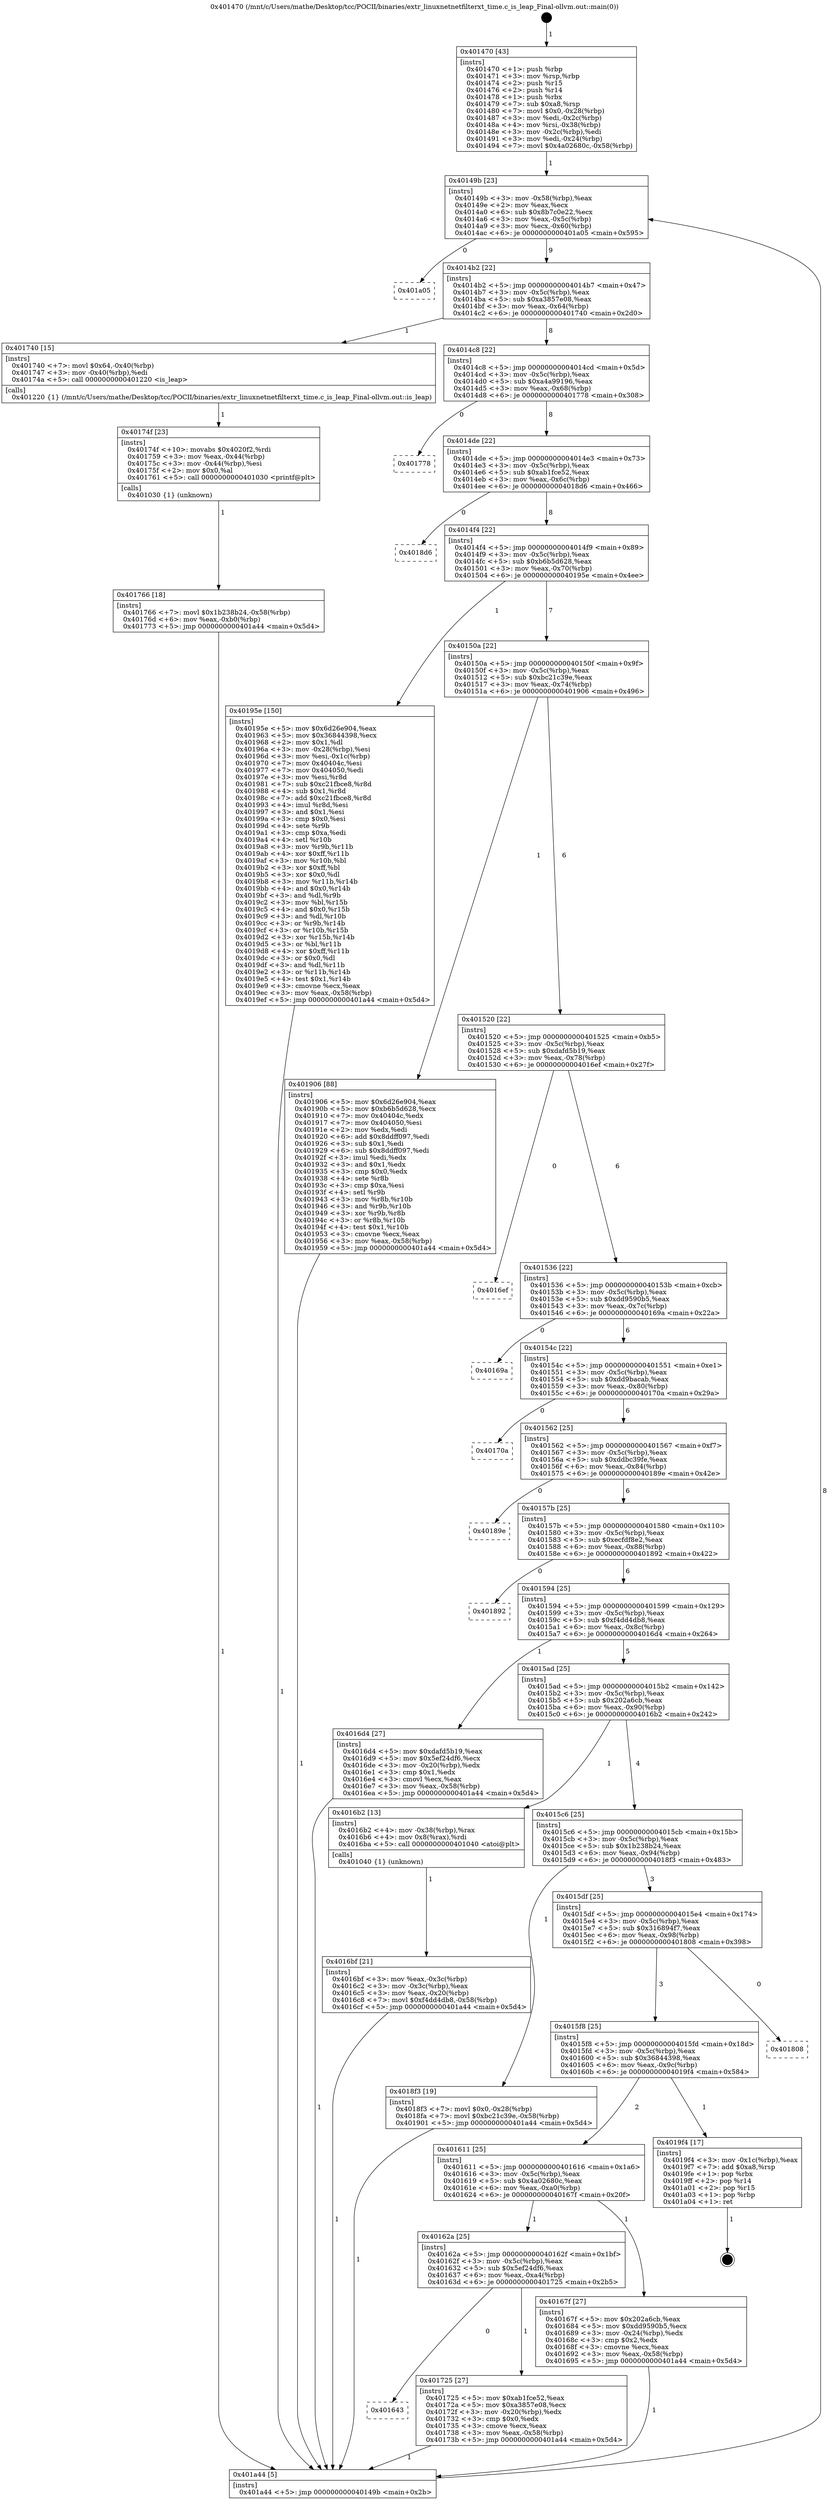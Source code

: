 digraph "0x401470" {
  label = "0x401470 (/mnt/c/Users/mathe/Desktop/tcc/POCII/binaries/extr_linuxnetnetfilterxt_time.c_is_leap_Final-ollvm.out::main(0))"
  labelloc = "t"
  node[shape=record]

  Entry [label="",width=0.3,height=0.3,shape=circle,fillcolor=black,style=filled]
  "0x40149b" [label="{
     0x40149b [23]\l
     | [instrs]\l
     &nbsp;&nbsp;0x40149b \<+3\>: mov -0x58(%rbp),%eax\l
     &nbsp;&nbsp;0x40149e \<+2\>: mov %eax,%ecx\l
     &nbsp;&nbsp;0x4014a0 \<+6\>: sub $0x8b7c0e22,%ecx\l
     &nbsp;&nbsp;0x4014a6 \<+3\>: mov %eax,-0x5c(%rbp)\l
     &nbsp;&nbsp;0x4014a9 \<+3\>: mov %ecx,-0x60(%rbp)\l
     &nbsp;&nbsp;0x4014ac \<+6\>: je 0000000000401a05 \<main+0x595\>\l
  }"]
  "0x401a05" [label="{
     0x401a05\l
  }", style=dashed]
  "0x4014b2" [label="{
     0x4014b2 [22]\l
     | [instrs]\l
     &nbsp;&nbsp;0x4014b2 \<+5\>: jmp 00000000004014b7 \<main+0x47\>\l
     &nbsp;&nbsp;0x4014b7 \<+3\>: mov -0x5c(%rbp),%eax\l
     &nbsp;&nbsp;0x4014ba \<+5\>: sub $0xa3857e08,%eax\l
     &nbsp;&nbsp;0x4014bf \<+3\>: mov %eax,-0x64(%rbp)\l
     &nbsp;&nbsp;0x4014c2 \<+6\>: je 0000000000401740 \<main+0x2d0\>\l
  }"]
  Exit [label="",width=0.3,height=0.3,shape=circle,fillcolor=black,style=filled,peripheries=2]
  "0x401740" [label="{
     0x401740 [15]\l
     | [instrs]\l
     &nbsp;&nbsp;0x401740 \<+7\>: movl $0x64,-0x40(%rbp)\l
     &nbsp;&nbsp;0x401747 \<+3\>: mov -0x40(%rbp),%edi\l
     &nbsp;&nbsp;0x40174a \<+5\>: call 0000000000401220 \<is_leap\>\l
     | [calls]\l
     &nbsp;&nbsp;0x401220 \{1\} (/mnt/c/Users/mathe/Desktop/tcc/POCII/binaries/extr_linuxnetnetfilterxt_time.c_is_leap_Final-ollvm.out::is_leap)\l
  }"]
  "0x4014c8" [label="{
     0x4014c8 [22]\l
     | [instrs]\l
     &nbsp;&nbsp;0x4014c8 \<+5\>: jmp 00000000004014cd \<main+0x5d\>\l
     &nbsp;&nbsp;0x4014cd \<+3\>: mov -0x5c(%rbp),%eax\l
     &nbsp;&nbsp;0x4014d0 \<+5\>: sub $0xa4a99196,%eax\l
     &nbsp;&nbsp;0x4014d5 \<+3\>: mov %eax,-0x68(%rbp)\l
     &nbsp;&nbsp;0x4014d8 \<+6\>: je 0000000000401778 \<main+0x308\>\l
  }"]
  "0x401766" [label="{
     0x401766 [18]\l
     | [instrs]\l
     &nbsp;&nbsp;0x401766 \<+7\>: movl $0x1b238b24,-0x58(%rbp)\l
     &nbsp;&nbsp;0x40176d \<+6\>: mov %eax,-0xb0(%rbp)\l
     &nbsp;&nbsp;0x401773 \<+5\>: jmp 0000000000401a44 \<main+0x5d4\>\l
  }"]
  "0x401778" [label="{
     0x401778\l
  }", style=dashed]
  "0x4014de" [label="{
     0x4014de [22]\l
     | [instrs]\l
     &nbsp;&nbsp;0x4014de \<+5\>: jmp 00000000004014e3 \<main+0x73\>\l
     &nbsp;&nbsp;0x4014e3 \<+3\>: mov -0x5c(%rbp),%eax\l
     &nbsp;&nbsp;0x4014e6 \<+5\>: sub $0xab1fce52,%eax\l
     &nbsp;&nbsp;0x4014eb \<+3\>: mov %eax,-0x6c(%rbp)\l
     &nbsp;&nbsp;0x4014ee \<+6\>: je 00000000004018d6 \<main+0x466\>\l
  }"]
  "0x40174f" [label="{
     0x40174f [23]\l
     | [instrs]\l
     &nbsp;&nbsp;0x40174f \<+10\>: movabs $0x4020f2,%rdi\l
     &nbsp;&nbsp;0x401759 \<+3\>: mov %eax,-0x44(%rbp)\l
     &nbsp;&nbsp;0x40175c \<+3\>: mov -0x44(%rbp),%esi\l
     &nbsp;&nbsp;0x40175f \<+2\>: mov $0x0,%al\l
     &nbsp;&nbsp;0x401761 \<+5\>: call 0000000000401030 \<printf@plt\>\l
     | [calls]\l
     &nbsp;&nbsp;0x401030 \{1\} (unknown)\l
  }"]
  "0x4018d6" [label="{
     0x4018d6\l
  }", style=dashed]
  "0x4014f4" [label="{
     0x4014f4 [22]\l
     | [instrs]\l
     &nbsp;&nbsp;0x4014f4 \<+5\>: jmp 00000000004014f9 \<main+0x89\>\l
     &nbsp;&nbsp;0x4014f9 \<+3\>: mov -0x5c(%rbp),%eax\l
     &nbsp;&nbsp;0x4014fc \<+5\>: sub $0xb6b5d628,%eax\l
     &nbsp;&nbsp;0x401501 \<+3\>: mov %eax,-0x70(%rbp)\l
     &nbsp;&nbsp;0x401504 \<+6\>: je 000000000040195e \<main+0x4ee\>\l
  }"]
  "0x401643" [label="{
     0x401643\l
  }", style=dashed]
  "0x40195e" [label="{
     0x40195e [150]\l
     | [instrs]\l
     &nbsp;&nbsp;0x40195e \<+5\>: mov $0x6d26e904,%eax\l
     &nbsp;&nbsp;0x401963 \<+5\>: mov $0x36844398,%ecx\l
     &nbsp;&nbsp;0x401968 \<+2\>: mov $0x1,%dl\l
     &nbsp;&nbsp;0x40196a \<+3\>: mov -0x28(%rbp),%esi\l
     &nbsp;&nbsp;0x40196d \<+3\>: mov %esi,-0x1c(%rbp)\l
     &nbsp;&nbsp;0x401970 \<+7\>: mov 0x40404c,%esi\l
     &nbsp;&nbsp;0x401977 \<+7\>: mov 0x404050,%edi\l
     &nbsp;&nbsp;0x40197e \<+3\>: mov %esi,%r8d\l
     &nbsp;&nbsp;0x401981 \<+7\>: sub $0xc21fbce8,%r8d\l
     &nbsp;&nbsp;0x401988 \<+4\>: sub $0x1,%r8d\l
     &nbsp;&nbsp;0x40198c \<+7\>: add $0xc21fbce8,%r8d\l
     &nbsp;&nbsp;0x401993 \<+4\>: imul %r8d,%esi\l
     &nbsp;&nbsp;0x401997 \<+3\>: and $0x1,%esi\l
     &nbsp;&nbsp;0x40199a \<+3\>: cmp $0x0,%esi\l
     &nbsp;&nbsp;0x40199d \<+4\>: sete %r9b\l
     &nbsp;&nbsp;0x4019a1 \<+3\>: cmp $0xa,%edi\l
     &nbsp;&nbsp;0x4019a4 \<+4\>: setl %r10b\l
     &nbsp;&nbsp;0x4019a8 \<+3\>: mov %r9b,%r11b\l
     &nbsp;&nbsp;0x4019ab \<+4\>: xor $0xff,%r11b\l
     &nbsp;&nbsp;0x4019af \<+3\>: mov %r10b,%bl\l
     &nbsp;&nbsp;0x4019b2 \<+3\>: xor $0xff,%bl\l
     &nbsp;&nbsp;0x4019b5 \<+3\>: xor $0x0,%dl\l
     &nbsp;&nbsp;0x4019b8 \<+3\>: mov %r11b,%r14b\l
     &nbsp;&nbsp;0x4019bb \<+4\>: and $0x0,%r14b\l
     &nbsp;&nbsp;0x4019bf \<+3\>: and %dl,%r9b\l
     &nbsp;&nbsp;0x4019c2 \<+3\>: mov %bl,%r15b\l
     &nbsp;&nbsp;0x4019c5 \<+4\>: and $0x0,%r15b\l
     &nbsp;&nbsp;0x4019c9 \<+3\>: and %dl,%r10b\l
     &nbsp;&nbsp;0x4019cc \<+3\>: or %r9b,%r14b\l
     &nbsp;&nbsp;0x4019cf \<+3\>: or %r10b,%r15b\l
     &nbsp;&nbsp;0x4019d2 \<+3\>: xor %r15b,%r14b\l
     &nbsp;&nbsp;0x4019d5 \<+3\>: or %bl,%r11b\l
     &nbsp;&nbsp;0x4019d8 \<+4\>: xor $0xff,%r11b\l
     &nbsp;&nbsp;0x4019dc \<+3\>: or $0x0,%dl\l
     &nbsp;&nbsp;0x4019df \<+3\>: and %dl,%r11b\l
     &nbsp;&nbsp;0x4019e2 \<+3\>: or %r11b,%r14b\l
     &nbsp;&nbsp;0x4019e5 \<+4\>: test $0x1,%r14b\l
     &nbsp;&nbsp;0x4019e9 \<+3\>: cmovne %ecx,%eax\l
     &nbsp;&nbsp;0x4019ec \<+3\>: mov %eax,-0x58(%rbp)\l
     &nbsp;&nbsp;0x4019ef \<+5\>: jmp 0000000000401a44 \<main+0x5d4\>\l
  }"]
  "0x40150a" [label="{
     0x40150a [22]\l
     | [instrs]\l
     &nbsp;&nbsp;0x40150a \<+5\>: jmp 000000000040150f \<main+0x9f\>\l
     &nbsp;&nbsp;0x40150f \<+3\>: mov -0x5c(%rbp),%eax\l
     &nbsp;&nbsp;0x401512 \<+5\>: sub $0xbc21c39e,%eax\l
     &nbsp;&nbsp;0x401517 \<+3\>: mov %eax,-0x74(%rbp)\l
     &nbsp;&nbsp;0x40151a \<+6\>: je 0000000000401906 \<main+0x496\>\l
  }"]
  "0x401725" [label="{
     0x401725 [27]\l
     | [instrs]\l
     &nbsp;&nbsp;0x401725 \<+5\>: mov $0xab1fce52,%eax\l
     &nbsp;&nbsp;0x40172a \<+5\>: mov $0xa3857e08,%ecx\l
     &nbsp;&nbsp;0x40172f \<+3\>: mov -0x20(%rbp),%edx\l
     &nbsp;&nbsp;0x401732 \<+3\>: cmp $0x0,%edx\l
     &nbsp;&nbsp;0x401735 \<+3\>: cmove %ecx,%eax\l
     &nbsp;&nbsp;0x401738 \<+3\>: mov %eax,-0x58(%rbp)\l
     &nbsp;&nbsp;0x40173b \<+5\>: jmp 0000000000401a44 \<main+0x5d4\>\l
  }"]
  "0x401906" [label="{
     0x401906 [88]\l
     | [instrs]\l
     &nbsp;&nbsp;0x401906 \<+5\>: mov $0x6d26e904,%eax\l
     &nbsp;&nbsp;0x40190b \<+5\>: mov $0xb6b5d628,%ecx\l
     &nbsp;&nbsp;0x401910 \<+7\>: mov 0x40404c,%edx\l
     &nbsp;&nbsp;0x401917 \<+7\>: mov 0x404050,%esi\l
     &nbsp;&nbsp;0x40191e \<+2\>: mov %edx,%edi\l
     &nbsp;&nbsp;0x401920 \<+6\>: add $0x8ddff097,%edi\l
     &nbsp;&nbsp;0x401926 \<+3\>: sub $0x1,%edi\l
     &nbsp;&nbsp;0x401929 \<+6\>: sub $0x8ddff097,%edi\l
     &nbsp;&nbsp;0x40192f \<+3\>: imul %edi,%edx\l
     &nbsp;&nbsp;0x401932 \<+3\>: and $0x1,%edx\l
     &nbsp;&nbsp;0x401935 \<+3\>: cmp $0x0,%edx\l
     &nbsp;&nbsp;0x401938 \<+4\>: sete %r8b\l
     &nbsp;&nbsp;0x40193c \<+3\>: cmp $0xa,%esi\l
     &nbsp;&nbsp;0x40193f \<+4\>: setl %r9b\l
     &nbsp;&nbsp;0x401943 \<+3\>: mov %r8b,%r10b\l
     &nbsp;&nbsp;0x401946 \<+3\>: and %r9b,%r10b\l
     &nbsp;&nbsp;0x401949 \<+3\>: xor %r9b,%r8b\l
     &nbsp;&nbsp;0x40194c \<+3\>: or %r8b,%r10b\l
     &nbsp;&nbsp;0x40194f \<+4\>: test $0x1,%r10b\l
     &nbsp;&nbsp;0x401953 \<+3\>: cmovne %ecx,%eax\l
     &nbsp;&nbsp;0x401956 \<+3\>: mov %eax,-0x58(%rbp)\l
     &nbsp;&nbsp;0x401959 \<+5\>: jmp 0000000000401a44 \<main+0x5d4\>\l
  }"]
  "0x401520" [label="{
     0x401520 [22]\l
     | [instrs]\l
     &nbsp;&nbsp;0x401520 \<+5\>: jmp 0000000000401525 \<main+0xb5\>\l
     &nbsp;&nbsp;0x401525 \<+3\>: mov -0x5c(%rbp),%eax\l
     &nbsp;&nbsp;0x401528 \<+5\>: sub $0xdafd5b19,%eax\l
     &nbsp;&nbsp;0x40152d \<+3\>: mov %eax,-0x78(%rbp)\l
     &nbsp;&nbsp;0x401530 \<+6\>: je 00000000004016ef \<main+0x27f\>\l
  }"]
  "0x4016bf" [label="{
     0x4016bf [21]\l
     | [instrs]\l
     &nbsp;&nbsp;0x4016bf \<+3\>: mov %eax,-0x3c(%rbp)\l
     &nbsp;&nbsp;0x4016c2 \<+3\>: mov -0x3c(%rbp),%eax\l
     &nbsp;&nbsp;0x4016c5 \<+3\>: mov %eax,-0x20(%rbp)\l
     &nbsp;&nbsp;0x4016c8 \<+7\>: movl $0xf4dd4db8,-0x58(%rbp)\l
     &nbsp;&nbsp;0x4016cf \<+5\>: jmp 0000000000401a44 \<main+0x5d4\>\l
  }"]
  "0x4016ef" [label="{
     0x4016ef\l
  }", style=dashed]
  "0x401536" [label="{
     0x401536 [22]\l
     | [instrs]\l
     &nbsp;&nbsp;0x401536 \<+5\>: jmp 000000000040153b \<main+0xcb\>\l
     &nbsp;&nbsp;0x40153b \<+3\>: mov -0x5c(%rbp),%eax\l
     &nbsp;&nbsp;0x40153e \<+5\>: sub $0xdd9590b5,%eax\l
     &nbsp;&nbsp;0x401543 \<+3\>: mov %eax,-0x7c(%rbp)\l
     &nbsp;&nbsp;0x401546 \<+6\>: je 000000000040169a \<main+0x22a\>\l
  }"]
  "0x401470" [label="{
     0x401470 [43]\l
     | [instrs]\l
     &nbsp;&nbsp;0x401470 \<+1\>: push %rbp\l
     &nbsp;&nbsp;0x401471 \<+3\>: mov %rsp,%rbp\l
     &nbsp;&nbsp;0x401474 \<+2\>: push %r15\l
     &nbsp;&nbsp;0x401476 \<+2\>: push %r14\l
     &nbsp;&nbsp;0x401478 \<+1\>: push %rbx\l
     &nbsp;&nbsp;0x401479 \<+7\>: sub $0xa8,%rsp\l
     &nbsp;&nbsp;0x401480 \<+7\>: movl $0x0,-0x28(%rbp)\l
     &nbsp;&nbsp;0x401487 \<+3\>: mov %edi,-0x2c(%rbp)\l
     &nbsp;&nbsp;0x40148a \<+4\>: mov %rsi,-0x38(%rbp)\l
     &nbsp;&nbsp;0x40148e \<+3\>: mov -0x2c(%rbp),%edi\l
     &nbsp;&nbsp;0x401491 \<+3\>: mov %edi,-0x24(%rbp)\l
     &nbsp;&nbsp;0x401494 \<+7\>: movl $0x4a02680c,-0x58(%rbp)\l
  }"]
  "0x40169a" [label="{
     0x40169a\l
  }", style=dashed]
  "0x40154c" [label="{
     0x40154c [22]\l
     | [instrs]\l
     &nbsp;&nbsp;0x40154c \<+5\>: jmp 0000000000401551 \<main+0xe1\>\l
     &nbsp;&nbsp;0x401551 \<+3\>: mov -0x5c(%rbp),%eax\l
     &nbsp;&nbsp;0x401554 \<+5\>: sub $0xdd9bacab,%eax\l
     &nbsp;&nbsp;0x401559 \<+3\>: mov %eax,-0x80(%rbp)\l
     &nbsp;&nbsp;0x40155c \<+6\>: je 000000000040170a \<main+0x29a\>\l
  }"]
  "0x401a44" [label="{
     0x401a44 [5]\l
     | [instrs]\l
     &nbsp;&nbsp;0x401a44 \<+5\>: jmp 000000000040149b \<main+0x2b\>\l
  }"]
  "0x40170a" [label="{
     0x40170a\l
  }", style=dashed]
  "0x401562" [label="{
     0x401562 [25]\l
     | [instrs]\l
     &nbsp;&nbsp;0x401562 \<+5\>: jmp 0000000000401567 \<main+0xf7\>\l
     &nbsp;&nbsp;0x401567 \<+3\>: mov -0x5c(%rbp),%eax\l
     &nbsp;&nbsp;0x40156a \<+5\>: sub $0xddbc39fe,%eax\l
     &nbsp;&nbsp;0x40156f \<+6\>: mov %eax,-0x84(%rbp)\l
     &nbsp;&nbsp;0x401575 \<+6\>: je 000000000040189e \<main+0x42e\>\l
  }"]
  "0x40162a" [label="{
     0x40162a [25]\l
     | [instrs]\l
     &nbsp;&nbsp;0x40162a \<+5\>: jmp 000000000040162f \<main+0x1bf\>\l
     &nbsp;&nbsp;0x40162f \<+3\>: mov -0x5c(%rbp),%eax\l
     &nbsp;&nbsp;0x401632 \<+5\>: sub $0x5ef24df6,%eax\l
     &nbsp;&nbsp;0x401637 \<+6\>: mov %eax,-0xa4(%rbp)\l
     &nbsp;&nbsp;0x40163d \<+6\>: je 0000000000401725 \<main+0x2b5\>\l
  }"]
  "0x40189e" [label="{
     0x40189e\l
  }", style=dashed]
  "0x40157b" [label="{
     0x40157b [25]\l
     | [instrs]\l
     &nbsp;&nbsp;0x40157b \<+5\>: jmp 0000000000401580 \<main+0x110\>\l
     &nbsp;&nbsp;0x401580 \<+3\>: mov -0x5c(%rbp),%eax\l
     &nbsp;&nbsp;0x401583 \<+5\>: sub $0xecfdf8e2,%eax\l
     &nbsp;&nbsp;0x401588 \<+6\>: mov %eax,-0x88(%rbp)\l
     &nbsp;&nbsp;0x40158e \<+6\>: je 0000000000401892 \<main+0x422\>\l
  }"]
  "0x40167f" [label="{
     0x40167f [27]\l
     | [instrs]\l
     &nbsp;&nbsp;0x40167f \<+5\>: mov $0x202a6cb,%eax\l
     &nbsp;&nbsp;0x401684 \<+5\>: mov $0xdd9590b5,%ecx\l
     &nbsp;&nbsp;0x401689 \<+3\>: mov -0x24(%rbp),%edx\l
     &nbsp;&nbsp;0x40168c \<+3\>: cmp $0x2,%edx\l
     &nbsp;&nbsp;0x40168f \<+3\>: cmovne %ecx,%eax\l
     &nbsp;&nbsp;0x401692 \<+3\>: mov %eax,-0x58(%rbp)\l
     &nbsp;&nbsp;0x401695 \<+5\>: jmp 0000000000401a44 \<main+0x5d4\>\l
  }"]
  "0x401892" [label="{
     0x401892\l
  }", style=dashed]
  "0x401594" [label="{
     0x401594 [25]\l
     | [instrs]\l
     &nbsp;&nbsp;0x401594 \<+5\>: jmp 0000000000401599 \<main+0x129\>\l
     &nbsp;&nbsp;0x401599 \<+3\>: mov -0x5c(%rbp),%eax\l
     &nbsp;&nbsp;0x40159c \<+5\>: sub $0xf4dd4db8,%eax\l
     &nbsp;&nbsp;0x4015a1 \<+6\>: mov %eax,-0x8c(%rbp)\l
     &nbsp;&nbsp;0x4015a7 \<+6\>: je 00000000004016d4 \<main+0x264\>\l
  }"]
  "0x401611" [label="{
     0x401611 [25]\l
     | [instrs]\l
     &nbsp;&nbsp;0x401611 \<+5\>: jmp 0000000000401616 \<main+0x1a6\>\l
     &nbsp;&nbsp;0x401616 \<+3\>: mov -0x5c(%rbp),%eax\l
     &nbsp;&nbsp;0x401619 \<+5\>: sub $0x4a02680c,%eax\l
     &nbsp;&nbsp;0x40161e \<+6\>: mov %eax,-0xa0(%rbp)\l
     &nbsp;&nbsp;0x401624 \<+6\>: je 000000000040167f \<main+0x20f\>\l
  }"]
  "0x4016d4" [label="{
     0x4016d4 [27]\l
     | [instrs]\l
     &nbsp;&nbsp;0x4016d4 \<+5\>: mov $0xdafd5b19,%eax\l
     &nbsp;&nbsp;0x4016d9 \<+5\>: mov $0x5ef24df6,%ecx\l
     &nbsp;&nbsp;0x4016de \<+3\>: mov -0x20(%rbp),%edx\l
     &nbsp;&nbsp;0x4016e1 \<+3\>: cmp $0x1,%edx\l
     &nbsp;&nbsp;0x4016e4 \<+3\>: cmovl %ecx,%eax\l
     &nbsp;&nbsp;0x4016e7 \<+3\>: mov %eax,-0x58(%rbp)\l
     &nbsp;&nbsp;0x4016ea \<+5\>: jmp 0000000000401a44 \<main+0x5d4\>\l
  }"]
  "0x4015ad" [label="{
     0x4015ad [25]\l
     | [instrs]\l
     &nbsp;&nbsp;0x4015ad \<+5\>: jmp 00000000004015b2 \<main+0x142\>\l
     &nbsp;&nbsp;0x4015b2 \<+3\>: mov -0x5c(%rbp),%eax\l
     &nbsp;&nbsp;0x4015b5 \<+5\>: sub $0x202a6cb,%eax\l
     &nbsp;&nbsp;0x4015ba \<+6\>: mov %eax,-0x90(%rbp)\l
     &nbsp;&nbsp;0x4015c0 \<+6\>: je 00000000004016b2 \<main+0x242\>\l
  }"]
  "0x4019f4" [label="{
     0x4019f4 [17]\l
     | [instrs]\l
     &nbsp;&nbsp;0x4019f4 \<+3\>: mov -0x1c(%rbp),%eax\l
     &nbsp;&nbsp;0x4019f7 \<+7\>: add $0xa8,%rsp\l
     &nbsp;&nbsp;0x4019fe \<+1\>: pop %rbx\l
     &nbsp;&nbsp;0x4019ff \<+2\>: pop %r14\l
     &nbsp;&nbsp;0x401a01 \<+2\>: pop %r15\l
     &nbsp;&nbsp;0x401a03 \<+1\>: pop %rbp\l
     &nbsp;&nbsp;0x401a04 \<+1\>: ret\l
  }"]
  "0x4016b2" [label="{
     0x4016b2 [13]\l
     | [instrs]\l
     &nbsp;&nbsp;0x4016b2 \<+4\>: mov -0x38(%rbp),%rax\l
     &nbsp;&nbsp;0x4016b6 \<+4\>: mov 0x8(%rax),%rdi\l
     &nbsp;&nbsp;0x4016ba \<+5\>: call 0000000000401040 \<atoi@plt\>\l
     | [calls]\l
     &nbsp;&nbsp;0x401040 \{1\} (unknown)\l
  }"]
  "0x4015c6" [label="{
     0x4015c6 [25]\l
     | [instrs]\l
     &nbsp;&nbsp;0x4015c6 \<+5\>: jmp 00000000004015cb \<main+0x15b\>\l
     &nbsp;&nbsp;0x4015cb \<+3\>: mov -0x5c(%rbp),%eax\l
     &nbsp;&nbsp;0x4015ce \<+5\>: sub $0x1b238b24,%eax\l
     &nbsp;&nbsp;0x4015d3 \<+6\>: mov %eax,-0x94(%rbp)\l
     &nbsp;&nbsp;0x4015d9 \<+6\>: je 00000000004018f3 \<main+0x483\>\l
  }"]
  "0x4015f8" [label="{
     0x4015f8 [25]\l
     | [instrs]\l
     &nbsp;&nbsp;0x4015f8 \<+5\>: jmp 00000000004015fd \<main+0x18d\>\l
     &nbsp;&nbsp;0x4015fd \<+3\>: mov -0x5c(%rbp),%eax\l
     &nbsp;&nbsp;0x401600 \<+5\>: sub $0x36844398,%eax\l
     &nbsp;&nbsp;0x401605 \<+6\>: mov %eax,-0x9c(%rbp)\l
     &nbsp;&nbsp;0x40160b \<+6\>: je 00000000004019f4 \<main+0x584\>\l
  }"]
  "0x4018f3" [label="{
     0x4018f3 [19]\l
     | [instrs]\l
     &nbsp;&nbsp;0x4018f3 \<+7\>: movl $0x0,-0x28(%rbp)\l
     &nbsp;&nbsp;0x4018fa \<+7\>: movl $0xbc21c39e,-0x58(%rbp)\l
     &nbsp;&nbsp;0x401901 \<+5\>: jmp 0000000000401a44 \<main+0x5d4\>\l
  }"]
  "0x4015df" [label="{
     0x4015df [25]\l
     | [instrs]\l
     &nbsp;&nbsp;0x4015df \<+5\>: jmp 00000000004015e4 \<main+0x174\>\l
     &nbsp;&nbsp;0x4015e4 \<+3\>: mov -0x5c(%rbp),%eax\l
     &nbsp;&nbsp;0x4015e7 \<+5\>: sub $0x316894f7,%eax\l
     &nbsp;&nbsp;0x4015ec \<+6\>: mov %eax,-0x98(%rbp)\l
     &nbsp;&nbsp;0x4015f2 \<+6\>: je 0000000000401808 \<main+0x398\>\l
  }"]
  "0x401808" [label="{
     0x401808\l
  }", style=dashed]
  Entry -> "0x401470" [label=" 1"]
  "0x40149b" -> "0x401a05" [label=" 0"]
  "0x40149b" -> "0x4014b2" [label=" 9"]
  "0x4019f4" -> Exit [label=" 1"]
  "0x4014b2" -> "0x401740" [label=" 1"]
  "0x4014b2" -> "0x4014c8" [label=" 8"]
  "0x40195e" -> "0x401a44" [label=" 1"]
  "0x4014c8" -> "0x401778" [label=" 0"]
  "0x4014c8" -> "0x4014de" [label=" 8"]
  "0x401906" -> "0x401a44" [label=" 1"]
  "0x4014de" -> "0x4018d6" [label=" 0"]
  "0x4014de" -> "0x4014f4" [label=" 8"]
  "0x4018f3" -> "0x401a44" [label=" 1"]
  "0x4014f4" -> "0x40195e" [label=" 1"]
  "0x4014f4" -> "0x40150a" [label=" 7"]
  "0x401766" -> "0x401a44" [label=" 1"]
  "0x40150a" -> "0x401906" [label=" 1"]
  "0x40150a" -> "0x401520" [label=" 6"]
  "0x40174f" -> "0x401766" [label=" 1"]
  "0x401520" -> "0x4016ef" [label=" 0"]
  "0x401520" -> "0x401536" [label=" 6"]
  "0x401725" -> "0x401a44" [label=" 1"]
  "0x401536" -> "0x40169a" [label=" 0"]
  "0x401536" -> "0x40154c" [label=" 6"]
  "0x40162a" -> "0x401643" [label=" 0"]
  "0x40154c" -> "0x40170a" [label=" 0"]
  "0x40154c" -> "0x401562" [label=" 6"]
  "0x40162a" -> "0x401725" [label=" 1"]
  "0x401562" -> "0x40189e" [label=" 0"]
  "0x401562" -> "0x40157b" [label=" 6"]
  "0x401740" -> "0x40174f" [label=" 1"]
  "0x40157b" -> "0x401892" [label=" 0"]
  "0x40157b" -> "0x401594" [label=" 6"]
  "0x4016d4" -> "0x401a44" [label=" 1"]
  "0x401594" -> "0x4016d4" [label=" 1"]
  "0x401594" -> "0x4015ad" [label=" 5"]
  "0x4016b2" -> "0x4016bf" [label=" 1"]
  "0x4015ad" -> "0x4016b2" [label=" 1"]
  "0x4015ad" -> "0x4015c6" [label=" 4"]
  "0x401a44" -> "0x40149b" [label=" 8"]
  "0x4015c6" -> "0x4018f3" [label=" 1"]
  "0x4015c6" -> "0x4015df" [label=" 3"]
  "0x40167f" -> "0x401a44" [label=" 1"]
  "0x4015df" -> "0x401808" [label=" 0"]
  "0x4015df" -> "0x4015f8" [label=" 3"]
  "0x401470" -> "0x40149b" [label=" 1"]
  "0x4015f8" -> "0x4019f4" [label=" 1"]
  "0x4015f8" -> "0x401611" [label=" 2"]
  "0x4016bf" -> "0x401a44" [label=" 1"]
  "0x401611" -> "0x40167f" [label=" 1"]
  "0x401611" -> "0x40162a" [label=" 1"]
}
